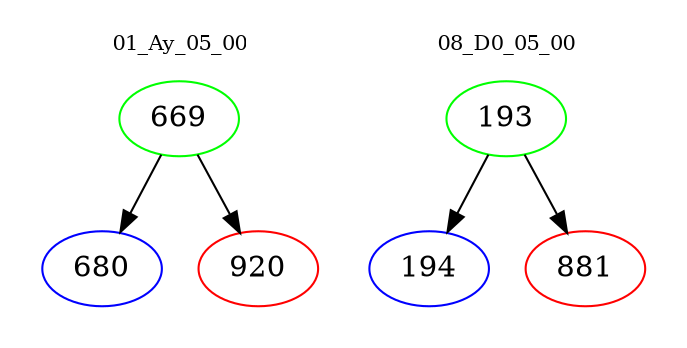 digraph{
subgraph cluster_0 {
color = white
label = "01_Ay_05_00";
fontsize=10;
T0_669 [label="669", color="green"]
T0_669 -> T0_680 [color="black"]
T0_680 [label="680", color="blue"]
T0_669 -> T0_920 [color="black"]
T0_920 [label="920", color="red"]
}
subgraph cluster_1 {
color = white
label = "08_D0_05_00";
fontsize=10;
T1_193 [label="193", color="green"]
T1_193 -> T1_194 [color="black"]
T1_194 [label="194", color="blue"]
T1_193 -> T1_881 [color="black"]
T1_881 [label="881", color="red"]
}
}
